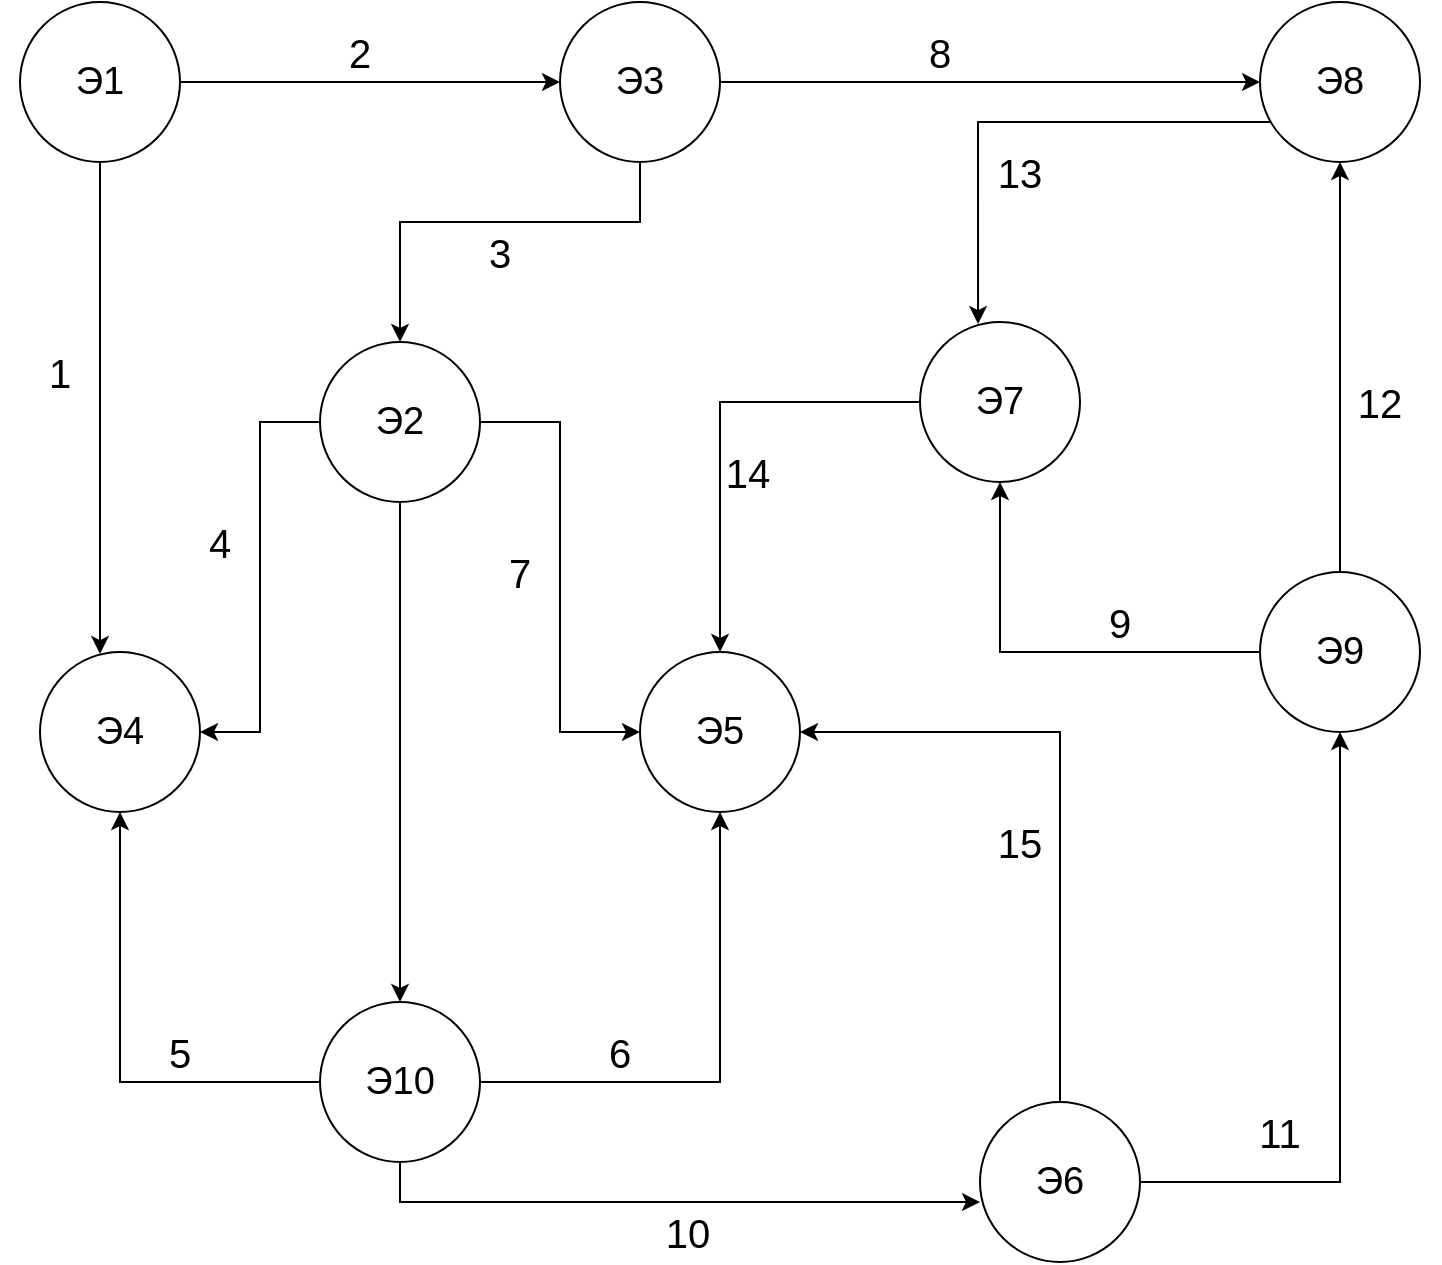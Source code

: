 <mxfile version="20.3.0" type="device"><diagram id="2xZ6pQxBbd1hDoUj2caJ" name="Страница 1"><mxGraphModel dx="853" dy="912" grid="1" gridSize="10" guides="1" tooltips="1" connect="1" arrows="1" fold="1" page="1" pageScale="1" pageWidth="827" pageHeight="1169" math="0" shadow="0"><root><mxCell id="0"/><mxCell id="1" parent="0"/><mxCell id="p2z2DTNfYuQwe3oESFcE-11" style="edgeStyle=orthogonalEdgeStyle;rounded=0;orthogonalLoop=1;jettySize=auto;html=1;entryX=0;entryY=0.5;entryDx=0;entryDy=0;" parent="1" source="p2z2DTNfYuQwe3oESFcE-1" target="p2z2DTNfYuQwe3oESFcE-3" edge="1"><mxGeometry relative="1" as="geometry"/></mxCell><mxCell id="p2z2DTNfYuQwe3oESFcE-12" style="edgeStyle=orthogonalEdgeStyle;rounded=0;orthogonalLoop=1;jettySize=auto;html=1;entryX=0.375;entryY=0.013;entryDx=0;entryDy=0;entryPerimeter=0;" parent="1" source="p2z2DTNfYuQwe3oESFcE-1" target="p2z2DTNfYuQwe3oESFcE-6" edge="1"><mxGeometry relative="1" as="geometry"/></mxCell><mxCell id="p2z2DTNfYuQwe3oESFcE-1" value="Э1" style="ellipse;whiteSpace=wrap;html=1;aspect=fixed;fontSize=19;" parent="1" vertex="1"><mxGeometry x="50" y="220" width="80" height="80" as="geometry"/></mxCell><mxCell id="p2z2DTNfYuQwe3oESFcE-16" style="edgeStyle=orthogonalEdgeStyle;rounded=0;orthogonalLoop=1;jettySize=auto;html=1;entryX=0.363;entryY=0.013;entryDx=0;entryDy=0;entryPerimeter=0;" parent="1" source="p2z2DTNfYuQwe3oESFcE-2" target="p2z2DTNfYuQwe3oESFcE-5" edge="1"><mxGeometry relative="1" as="geometry"><Array as="points"><mxPoint x="529" y="280"/></Array></mxGeometry></mxCell><mxCell id="p2z2DTNfYuQwe3oESFcE-2" value="Э8" style="ellipse;whiteSpace=wrap;html=1;aspect=fixed;fontSize=19;" parent="1" vertex="1"><mxGeometry x="670" y="220" width="80" height="80" as="geometry"/></mxCell><mxCell id="p2z2DTNfYuQwe3oESFcE-13" style="edgeStyle=orthogonalEdgeStyle;rounded=0;orthogonalLoop=1;jettySize=auto;html=1;" parent="1" source="p2z2DTNfYuQwe3oESFcE-3" target="p2z2DTNfYuQwe3oESFcE-4" edge="1"><mxGeometry relative="1" as="geometry"><Array as="points"><mxPoint x="360" y="330"/><mxPoint x="240" y="330"/></Array></mxGeometry></mxCell><mxCell id="p2z2DTNfYuQwe3oESFcE-14" style="edgeStyle=orthogonalEdgeStyle;rounded=0;orthogonalLoop=1;jettySize=auto;html=1;entryX=0;entryY=0.5;entryDx=0;entryDy=0;" parent="1" source="p2z2DTNfYuQwe3oESFcE-3" target="p2z2DTNfYuQwe3oESFcE-2" edge="1"><mxGeometry relative="1" as="geometry"/></mxCell><mxCell id="p2z2DTNfYuQwe3oESFcE-3" value="Э3" style="ellipse;whiteSpace=wrap;html=1;aspect=fixed;fontSize=19;" parent="1" vertex="1"><mxGeometry x="320" y="220" width="80" height="80" as="geometry"/></mxCell><mxCell id="p2z2DTNfYuQwe3oESFcE-18" style="edgeStyle=orthogonalEdgeStyle;rounded=0;orthogonalLoop=1;jettySize=auto;html=1;entryX=1;entryY=0.5;entryDx=0;entryDy=0;startArrow=none;exitX=0;exitY=0.5;exitDx=0;exitDy=0;" parent="1" source="p2z2DTNfYuQwe3oESFcE-4" target="p2z2DTNfYuQwe3oESFcE-6" edge="1"><mxGeometry relative="1" as="geometry"><Array as="points"><mxPoint x="170" y="430"/><mxPoint x="170" y="585"/></Array></mxGeometry></mxCell><mxCell id="p2z2DTNfYuQwe3oESFcE-21" style="edgeStyle=orthogonalEdgeStyle;rounded=0;orthogonalLoop=1;jettySize=auto;html=1;" parent="1" source="p2z2DTNfYuQwe3oESFcE-4" target="p2z2DTNfYuQwe3oESFcE-8" edge="1"><mxGeometry relative="1" as="geometry"/></mxCell><mxCell id="p2z2DTNfYuQwe3oESFcE-27" style="edgeStyle=orthogonalEdgeStyle;rounded=0;orthogonalLoop=1;jettySize=auto;html=1;entryX=0;entryY=0.5;entryDx=0;entryDy=0;" parent="1" source="p2z2DTNfYuQwe3oESFcE-4" target="p2z2DTNfYuQwe3oESFcE-7" edge="1"><mxGeometry relative="1" as="geometry"/></mxCell><mxCell id="p2z2DTNfYuQwe3oESFcE-4" value="Э2" style="ellipse;whiteSpace=wrap;html=1;aspect=fixed;fontSize=19;" parent="1" vertex="1"><mxGeometry x="200" y="390" width="80" height="80" as="geometry"/></mxCell><mxCell id="p2z2DTNfYuQwe3oESFcE-20" style="edgeStyle=orthogonalEdgeStyle;rounded=0;orthogonalLoop=1;jettySize=auto;html=1;" parent="1" source="p2z2DTNfYuQwe3oESFcE-5" target="p2z2DTNfYuQwe3oESFcE-7" edge="1"><mxGeometry relative="1" as="geometry"/></mxCell><mxCell id="p2z2DTNfYuQwe3oESFcE-5" value="Э7" style="ellipse;whiteSpace=wrap;html=1;aspect=fixed;fontSize=19;" parent="1" vertex="1"><mxGeometry x="500" y="380" width="80" height="80" as="geometry"/></mxCell><mxCell id="p2z2DTNfYuQwe3oESFcE-6" value="Э4" style="ellipse;whiteSpace=wrap;html=1;aspect=fixed;fontSize=19;" parent="1" vertex="1"><mxGeometry x="60" y="545" width="80" height="80" as="geometry"/></mxCell><mxCell id="p2z2DTNfYuQwe3oESFcE-24" style="edgeStyle=orthogonalEdgeStyle;rounded=0;orthogonalLoop=1;jettySize=auto;html=1;" parent="1" source="p2z2DTNfYuQwe3oESFcE-10" target="p2z2DTNfYuQwe3oESFcE-7" edge="1"><mxGeometry relative="1" as="geometry"><Array as="points"><mxPoint x="570" y="585"/></Array></mxGeometry></mxCell><mxCell id="p2z2DTNfYuQwe3oESFcE-7" value="Э5" style="ellipse;whiteSpace=wrap;html=1;aspect=fixed;fontSize=19;" parent="1" vertex="1"><mxGeometry x="360" y="545" width="80" height="80" as="geometry"/></mxCell><mxCell id="p2z2DTNfYuQwe3oESFcE-22" style="edgeStyle=orthogonalEdgeStyle;rounded=0;orthogonalLoop=1;jettySize=auto;html=1;entryX=0.5;entryY=1;entryDx=0;entryDy=0;" parent="1" source="p2z2DTNfYuQwe3oESFcE-8" target="p2z2DTNfYuQwe3oESFcE-6" edge="1"><mxGeometry relative="1" as="geometry"/></mxCell><mxCell id="p2z2DTNfYuQwe3oESFcE-23" style="edgeStyle=orthogonalEdgeStyle;rounded=0;orthogonalLoop=1;jettySize=auto;html=1;" parent="1" source="p2z2DTNfYuQwe3oESFcE-8" target="p2z2DTNfYuQwe3oESFcE-7" edge="1"><mxGeometry relative="1" as="geometry"/></mxCell><mxCell id="p2z2DTNfYuQwe3oESFcE-26" style="edgeStyle=orthogonalEdgeStyle;rounded=0;orthogonalLoop=1;jettySize=auto;html=1;entryX=0;entryY=0.613;entryDx=0;entryDy=0;entryPerimeter=0;" parent="1" source="p2z2DTNfYuQwe3oESFcE-8" target="p2z2DTNfYuQwe3oESFcE-10" edge="1"><mxGeometry relative="1" as="geometry"><mxPoint x="520" y="800" as="targetPoint"/><Array as="points"><mxPoint x="240" y="820"/><mxPoint x="530" y="820"/></Array></mxGeometry></mxCell><mxCell id="p2z2DTNfYuQwe3oESFcE-8" value="Э10" style="ellipse;whiteSpace=wrap;html=1;aspect=fixed;fontSize=19;" parent="1" vertex="1"><mxGeometry x="200" y="720" width="80" height="80" as="geometry"/></mxCell><mxCell id="p2z2DTNfYuQwe3oESFcE-15" style="edgeStyle=orthogonalEdgeStyle;rounded=0;orthogonalLoop=1;jettySize=auto;html=1;" parent="1" source="p2z2DTNfYuQwe3oESFcE-9" target="p2z2DTNfYuQwe3oESFcE-2" edge="1"><mxGeometry relative="1" as="geometry"/></mxCell><mxCell id="p2z2DTNfYuQwe3oESFcE-19" style="edgeStyle=orthogonalEdgeStyle;rounded=0;orthogonalLoop=1;jettySize=auto;html=1;" parent="1" source="p2z2DTNfYuQwe3oESFcE-9" target="p2z2DTNfYuQwe3oESFcE-5" edge="1"><mxGeometry relative="1" as="geometry"/></mxCell><mxCell id="p2z2DTNfYuQwe3oESFcE-25" style="edgeStyle=orthogonalEdgeStyle;rounded=0;orthogonalLoop=1;jettySize=auto;html=1;exitX=1;exitY=0.5;exitDx=0;exitDy=0;" parent="1" source="p2z2DTNfYuQwe3oESFcE-10" target="p2z2DTNfYuQwe3oESFcE-9" edge="1"><mxGeometry relative="1" as="geometry"><Array as="points"><mxPoint x="710" y="810"/></Array></mxGeometry></mxCell><mxCell id="p2z2DTNfYuQwe3oESFcE-9" value="Э9" style="ellipse;whiteSpace=wrap;html=1;aspect=fixed;fontSize=19;" parent="1" vertex="1"><mxGeometry x="670" y="505" width="80" height="80" as="geometry"/></mxCell><mxCell id="p2z2DTNfYuQwe3oESFcE-10" value="Э6" style="ellipse;whiteSpace=wrap;html=1;aspect=fixed;fontSize=19;" parent="1" vertex="1"><mxGeometry x="530" y="770" width="80" height="80" as="geometry"/></mxCell><mxCell id="LlUw0qBycKapadTP96ws-2" value="1" style="text;html=1;strokeColor=none;fillColor=none;align=center;verticalAlign=middle;whiteSpace=wrap;rounded=0;fontSize=20;" vertex="1" parent="1"><mxGeometry x="40" y="390" width="60" height="30" as="geometry"/></mxCell><mxCell id="LlUw0qBycKapadTP96ws-6" value="2" style="text;html=1;strokeColor=none;fillColor=none;align=center;verticalAlign=middle;whiteSpace=wrap;rounded=0;fontSize=20;" vertex="1" parent="1"><mxGeometry x="190" y="230" width="60" height="30" as="geometry"/></mxCell><mxCell id="LlUw0qBycKapadTP96ws-8" value="3" style="text;html=1;strokeColor=none;fillColor=none;align=center;verticalAlign=middle;whiteSpace=wrap;rounded=0;fontSize=20;" vertex="1" parent="1"><mxGeometry x="260" y="330" width="60" height="30" as="geometry"/></mxCell><mxCell id="LlUw0qBycKapadTP96ws-9" value="4" style="text;html=1;strokeColor=none;fillColor=none;align=center;verticalAlign=middle;whiteSpace=wrap;rounded=0;fontSize=20;" vertex="1" parent="1"><mxGeometry x="120" y="475" width="60" height="30" as="geometry"/></mxCell><mxCell id="LlUw0qBycKapadTP96ws-11" value="5" style="text;html=1;strokeColor=none;fillColor=none;align=center;verticalAlign=middle;whiteSpace=wrap;rounded=0;fontSize=20;" vertex="1" parent="1"><mxGeometry x="100" y="730" width="60" height="30" as="geometry"/></mxCell><mxCell id="LlUw0qBycKapadTP96ws-12" value="6" style="text;html=1;strokeColor=none;fillColor=none;align=center;verticalAlign=middle;whiteSpace=wrap;rounded=0;fontSize=20;" vertex="1" parent="1"><mxGeometry x="320" y="730" width="60" height="30" as="geometry"/></mxCell><mxCell id="LlUw0qBycKapadTP96ws-13" value="7" style="text;html=1;strokeColor=none;fillColor=none;align=center;verticalAlign=middle;whiteSpace=wrap;rounded=0;fontSize=20;" vertex="1" parent="1"><mxGeometry x="270" y="490" width="60" height="30" as="geometry"/></mxCell><mxCell id="LlUw0qBycKapadTP96ws-15" value="8" style="text;html=1;strokeColor=none;fillColor=none;align=center;verticalAlign=middle;whiteSpace=wrap;rounded=0;fontSize=20;" vertex="1" parent="1"><mxGeometry x="480" y="230" width="60" height="30" as="geometry"/></mxCell><mxCell id="LlUw0qBycKapadTP96ws-16" value="9" style="text;html=1;strokeColor=none;fillColor=none;align=center;verticalAlign=middle;whiteSpace=wrap;rounded=0;fontSize=20;" vertex="1" parent="1"><mxGeometry x="570" y="515" width="60" height="30" as="geometry"/></mxCell><mxCell id="LlUw0qBycKapadTP96ws-17" value="10" style="text;html=1;strokeColor=none;fillColor=none;align=center;verticalAlign=middle;whiteSpace=wrap;rounded=0;fontSize=20;" vertex="1" parent="1"><mxGeometry x="354" y="820" width="60" height="30" as="geometry"/></mxCell><mxCell id="LlUw0qBycKapadTP96ws-18" value="11" style="text;html=1;strokeColor=none;fillColor=none;align=center;verticalAlign=middle;whiteSpace=wrap;rounded=0;fontSize=20;" vertex="1" parent="1"><mxGeometry x="650" y="770" width="60" height="30" as="geometry"/></mxCell><mxCell id="LlUw0qBycKapadTP96ws-19" value="12" style="text;html=1;strokeColor=none;fillColor=none;align=center;verticalAlign=middle;whiteSpace=wrap;rounded=0;fontSize=20;" vertex="1" parent="1"><mxGeometry x="700" y="405" width="60" height="30" as="geometry"/></mxCell><mxCell id="LlUw0qBycKapadTP96ws-20" value="13" style="text;html=1;strokeColor=none;fillColor=none;align=center;verticalAlign=middle;whiteSpace=wrap;rounded=0;fontSize=20;" vertex="1" parent="1"><mxGeometry x="520" y="290" width="60" height="30" as="geometry"/></mxCell><mxCell id="LlUw0qBycKapadTP96ws-21" value="14" style="text;html=1;strokeColor=none;fillColor=none;align=center;verticalAlign=middle;whiteSpace=wrap;rounded=0;fontSize=20;" vertex="1" parent="1"><mxGeometry x="384" y="440" width="60" height="30" as="geometry"/></mxCell><mxCell id="LlUw0qBycKapadTP96ws-22" value="15" style="text;html=1;strokeColor=none;fillColor=none;align=center;verticalAlign=middle;whiteSpace=wrap;rounded=0;fontSize=20;" vertex="1" parent="1"><mxGeometry x="520" y="625" width="60" height="30" as="geometry"/></mxCell></root></mxGraphModel></diagram></mxfile>